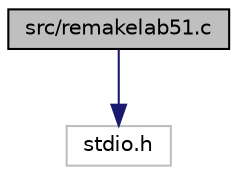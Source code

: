 digraph "src/remakelab51.c"
{
 // LATEX_PDF_SIZE
  edge [fontname="Helvetica",fontsize="10",labelfontname="Helvetica",labelfontsize="10"];
  node [fontname="Helvetica",fontsize="10",shape=record];
  Node1 [label="src/remakelab51.c",height=0.2,width=0.4,color="black", fillcolor="grey75", style="filled", fontcolor="black",tooltip="Файл з першим завданням 5 лаборатороної роботи \"Визначити спільний дільник для 2х чисел\"."];
  Node1 -> Node2 [color="midnightblue",fontsize="10",style="solid",fontname="Helvetica"];
  Node2 [label="stdio.h",height=0.2,width=0.4,color="grey75", fillcolor="white", style="filled",tooltip=" "];
}
